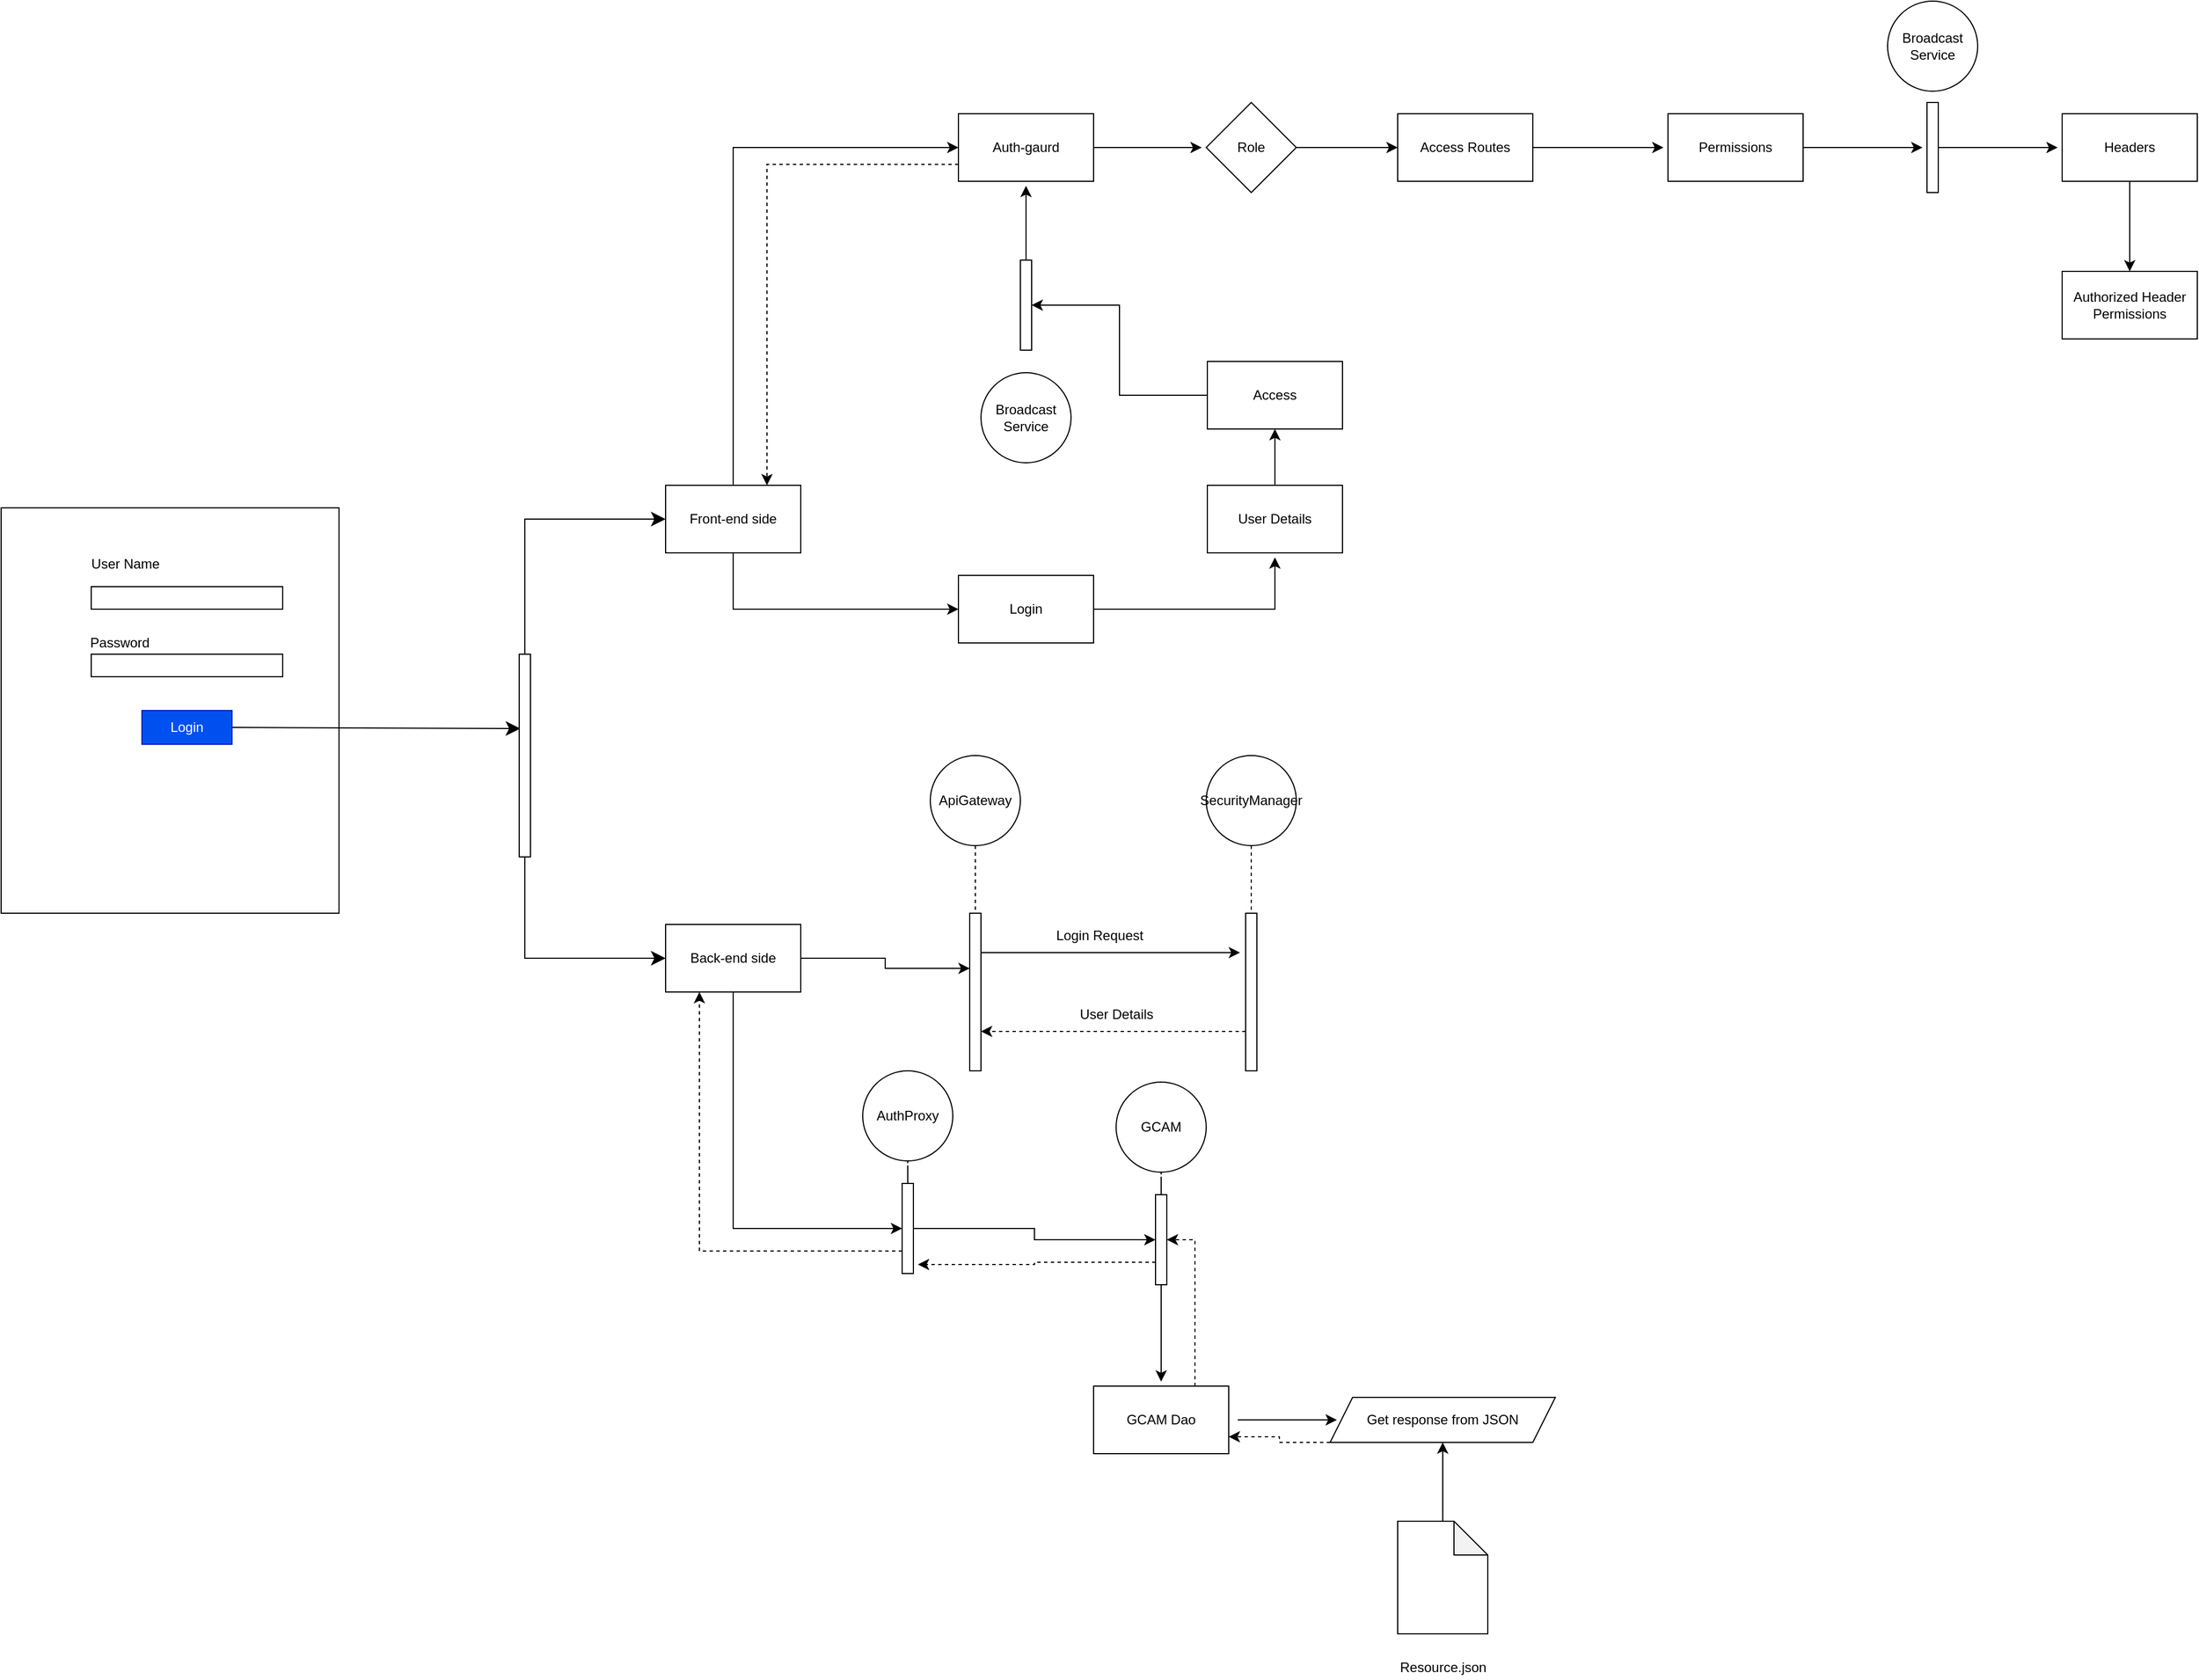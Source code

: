 <mxfile version="15.3.5" type="google"><diagram id="wHqHF0TDLFS2VEx2wu30" name="Page-1"><mxGraphModel dx="801" dy="1662" grid="1" gridSize="10" guides="1" tooltips="1" connect="1" arrows="1" fold="1" page="1" pageScale="1" pageWidth="827" pageHeight="1169" math="0" shadow="0"><root><mxCell id="0"/><mxCell id="1" parent="0"/><mxCell id="V2x0GZQJodoQjq0kGXN5-1" value="" style="rounded=0;whiteSpace=wrap;html=1;hachureGap=4;pointerEvents=0;" vertex="1" parent="1"><mxGeometry x="110" y="60" width="300" height="360" as="geometry"/></mxCell><mxCell id="V2x0GZQJodoQjq0kGXN5-2" value="" style="rounded=0;whiteSpace=wrap;html=1;hachureGap=4;pointerEvents=0;" vertex="1" parent="1"><mxGeometry x="190" y="130" width="170" height="20" as="geometry"/></mxCell><mxCell id="V2x0GZQJodoQjq0kGXN5-3" value="User Name" style="text;html=1;align=center;verticalAlign=middle;resizable=0;points=[];autosize=1;strokeColor=none;fillColor=none;" vertex="1" parent="1"><mxGeometry x="180" y="100" width="80" height="20" as="geometry"/></mxCell><mxCell id="V2x0GZQJodoQjq0kGXN5-4" value="" style="rounded=0;whiteSpace=wrap;html=1;hachureGap=4;pointerEvents=0;" vertex="1" parent="1"><mxGeometry x="190" y="190" width="170" height="20" as="geometry"/></mxCell><mxCell id="V2x0GZQJodoQjq0kGXN5-5" value="Password" style="text;html=1;align=center;verticalAlign=middle;resizable=0;points=[];autosize=1;strokeColor=none;fillColor=none;" vertex="1" parent="1"><mxGeometry x="180" y="170" width="70" height="20" as="geometry"/></mxCell><mxCell id="V2x0GZQJodoQjq0kGXN5-8" style="edgeStyle=none;curved=1;rounded=0;orthogonalLoop=1;jettySize=auto;html=1;exitX=1;exitY=0.5;exitDx=0;exitDy=0;entryX=0.367;entryY=0.9;entryDx=0;entryDy=0;entryPerimeter=0;endArrow=classic;startSize=14;endSize=10;sourcePerimeterSpacing=8;targetPerimeterSpacing=4;endFill=1;" edge="1" parent="1" source="V2x0GZQJodoQjq0kGXN5-6" target="V2x0GZQJodoQjq0kGXN5-7"><mxGeometry relative="1" as="geometry"/></mxCell><mxCell id="V2x0GZQJodoQjq0kGXN5-6" value="Login" style="rounded=0;whiteSpace=wrap;html=1;hachureGap=4;pointerEvents=0;fillColor=#0050ef;strokeColor=#001DBC;fontColor=#ffffff;" vertex="1" parent="1"><mxGeometry x="235" y="240" width="80" height="30" as="geometry"/></mxCell><mxCell id="V2x0GZQJodoQjq0kGXN5-10" style="edgeStyle=orthogonalEdgeStyle;rounded=0;orthogonalLoop=1;jettySize=auto;html=1;exitX=1;exitY=0.5;exitDx=0;exitDy=0;entryX=0;entryY=0.5;entryDx=0;entryDy=0;endArrow=classic;endFill=1;startSize=14;endSize=10;sourcePerimeterSpacing=8;targetPerimeterSpacing=4;" edge="1" parent="1" source="V2x0GZQJodoQjq0kGXN5-7" target="V2x0GZQJodoQjq0kGXN5-9"><mxGeometry relative="1" as="geometry"/></mxCell><mxCell id="V2x0GZQJodoQjq0kGXN5-12" style="edgeStyle=orthogonalEdgeStyle;rounded=0;orthogonalLoop=1;jettySize=auto;html=1;exitX=0;exitY=0.5;exitDx=0;exitDy=0;entryX=0;entryY=0.5;entryDx=0;entryDy=0;endArrow=classic;endFill=1;startSize=14;endSize=10;sourcePerimeterSpacing=8;targetPerimeterSpacing=4;" edge="1" parent="1" source="V2x0GZQJodoQjq0kGXN5-7" target="V2x0GZQJodoQjq0kGXN5-11"><mxGeometry relative="1" as="geometry"/></mxCell><mxCell id="V2x0GZQJodoQjq0kGXN5-7" value="" style="rounded=0;whiteSpace=wrap;html=1;hachureGap=4;pointerEvents=0;direction=south;" vertex="1" parent="1"><mxGeometry x="570" y="190" width="10" height="180" as="geometry"/></mxCell><mxCell id="V2x0GZQJodoQjq0kGXN5-42" style="edgeStyle=orthogonalEdgeStyle;rounded=0;orthogonalLoop=1;jettySize=auto;html=1;exitX=1;exitY=0.5;exitDx=0;exitDy=0;entryX=0.35;entryY=1;entryDx=0;entryDy=0;entryPerimeter=0;endArrow=classic;endFill=1;startSize=14;endSize=7;sourcePerimeterSpacing=8;targetPerimeterSpacing=4;" edge="1" parent="1" source="V2x0GZQJodoQjq0kGXN5-9" target="V2x0GZQJodoQjq0kGXN5-40"><mxGeometry relative="1" as="geometry"/></mxCell><mxCell id="V2x0GZQJodoQjq0kGXN5-57" style="edgeStyle=orthogonalEdgeStyle;rounded=0;orthogonalLoop=1;jettySize=auto;html=1;exitX=0.5;exitY=1;exitDx=0;exitDy=0;entryX=0.5;entryY=1;entryDx=0;entryDy=0;startArrow=none;startFill=0;endArrow=classic;endFill=1;startSize=14;endSize=7;sourcePerimeterSpacing=8;targetPerimeterSpacing=4;" edge="1" parent="1" source="V2x0GZQJodoQjq0kGXN5-9" target="V2x0GZQJodoQjq0kGXN5-53"><mxGeometry relative="1" as="geometry"/></mxCell><mxCell id="V2x0GZQJodoQjq0kGXN5-9" value="Back-end side" style="rounded=0;whiteSpace=wrap;html=1;hachureGap=4;pointerEvents=0;" vertex="1" parent="1"><mxGeometry x="700" y="430" width="120" height="60" as="geometry"/></mxCell><mxCell id="V2x0GZQJodoQjq0kGXN5-15" style="edgeStyle=orthogonalEdgeStyle;rounded=0;orthogonalLoop=1;jettySize=auto;html=1;exitX=0.5;exitY=1;exitDx=0;exitDy=0;entryX=0;entryY=0.5;entryDx=0;entryDy=0;endArrow=classic;endFill=1;startSize=14;endSize=7;sourcePerimeterSpacing=8;targetPerimeterSpacing=4;" edge="1" parent="1" source="V2x0GZQJodoQjq0kGXN5-11" target="V2x0GZQJodoQjq0kGXN5-14"><mxGeometry relative="1" as="geometry"/></mxCell><mxCell id="V2x0GZQJodoQjq0kGXN5-16" style="edgeStyle=orthogonalEdgeStyle;rounded=0;orthogonalLoop=1;jettySize=auto;html=1;exitX=0.5;exitY=0;exitDx=0;exitDy=0;entryX=0;entryY=0.5;entryDx=0;entryDy=0;endArrow=classic;endFill=1;startSize=14;endSize=7;sourcePerimeterSpacing=8;targetPerimeterSpacing=4;" edge="1" parent="1" source="V2x0GZQJodoQjq0kGXN5-11" target="V2x0GZQJodoQjq0kGXN5-13"><mxGeometry relative="1" as="geometry"/></mxCell><mxCell id="V2x0GZQJodoQjq0kGXN5-11" value="Front-end side" style="rounded=0;whiteSpace=wrap;html=1;hachureGap=4;pointerEvents=0;" vertex="1" parent="1"><mxGeometry x="700" y="40" width="120" height="60" as="geometry"/></mxCell><mxCell id="V2x0GZQJodoQjq0kGXN5-24" style="edgeStyle=orthogonalEdgeStyle;rounded=0;orthogonalLoop=1;jettySize=auto;html=1;exitX=1;exitY=0.5;exitDx=0;exitDy=0;endArrow=classic;endFill=1;startSize=14;endSize=7;sourcePerimeterSpacing=8;targetPerimeterSpacing=4;" edge="1" parent="1" source="V2x0GZQJodoQjq0kGXN5-13" target="V2x0GZQJodoQjq0kGXN5-23"><mxGeometry relative="1" as="geometry"/></mxCell><mxCell id="V2x0GZQJodoQjq0kGXN5-75" style="edgeStyle=orthogonalEdgeStyle;rounded=0;orthogonalLoop=1;jettySize=auto;html=1;exitX=0;exitY=0.75;exitDx=0;exitDy=0;entryX=0.75;entryY=0;entryDx=0;entryDy=0;dashed=1;startArrow=none;startFill=0;endArrow=classic;endFill=1;startSize=14;endSize=7;sourcePerimeterSpacing=8;targetPerimeterSpacing=4;" edge="1" parent="1" source="V2x0GZQJodoQjq0kGXN5-13" target="V2x0GZQJodoQjq0kGXN5-11"><mxGeometry relative="1" as="geometry"/></mxCell><mxCell id="V2x0GZQJodoQjq0kGXN5-13" value="Auth-gaurd" style="rounded=0;whiteSpace=wrap;html=1;hachureGap=4;pointerEvents=0;" vertex="1" parent="1"><mxGeometry x="960" y="-290" width="120" height="60" as="geometry"/></mxCell><mxCell id="V2x0GZQJodoQjq0kGXN5-18" style="edgeStyle=orthogonalEdgeStyle;rounded=0;orthogonalLoop=1;jettySize=auto;html=1;exitX=1;exitY=0.5;exitDx=0;exitDy=0;endArrow=classic;endFill=1;startSize=14;endSize=7;sourcePerimeterSpacing=8;targetPerimeterSpacing=4;" edge="1" parent="1" source="V2x0GZQJodoQjq0kGXN5-14" target="V2x0GZQJodoQjq0kGXN5-17"><mxGeometry relative="1" as="geometry"/></mxCell><mxCell id="V2x0GZQJodoQjq0kGXN5-14" value="Login" style="rounded=0;whiteSpace=wrap;html=1;hachureGap=4;pointerEvents=0;" vertex="1" parent="1"><mxGeometry x="960" y="120" width="120" height="60" as="geometry"/></mxCell><mxCell id="V2x0GZQJodoQjq0kGXN5-19" style="edgeStyle=orthogonalEdgeStyle;rounded=0;orthogonalLoop=1;jettySize=auto;html=1;exitX=0.5;exitY=0;exitDx=0;exitDy=0;endArrow=classic;endFill=1;startSize=14;endSize=7;sourcePerimeterSpacing=8;targetPerimeterSpacing=4;" edge="1" parent="1" source="V2x0GZQJodoQjq0kGXN5-17"><mxGeometry relative="1" as="geometry"><mxPoint x="1241" y="-10" as="targetPoint"/></mxGeometry></mxCell><mxCell id="V2x0GZQJodoQjq0kGXN5-17" value="User Details" style="rounded=0;whiteSpace=wrap;html=1;hachureGap=4;pointerEvents=0;" vertex="1" parent="1"><mxGeometry x="1181" y="40" width="120" height="60" as="geometry"/></mxCell><mxCell id="V2x0GZQJodoQjq0kGXN5-38" style="edgeStyle=orthogonalEdgeStyle;rounded=0;orthogonalLoop=1;jettySize=auto;html=1;exitX=0;exitY=0.5;exitDx=0;exitDy=0;entryX=0.5;entryY=0;entryDx=0;entryDy=0;endArrow=classic;endFill=1;startSize=14;endSize=7;sourcePerimeterSpacing=8;targetPerimeterSpacing=4;" edge="1" parent="1" source="V2x0GZQJodoQjq0kGXN5-20" target="V2x0GZQJodoQjq0kGXN5-37"><mxGeometry relative="1" as="geometry"/></mxCell><mxCell id="V2x0GZQJodoQjq0kGXN5-20" value="Access" style="rounded=0;whiteSpace=wrap;html=1;hachureGap=4;pointerEvents=0;" vertex="1" parent="1"><mxGeometry x="1181" y="-70" width="120" height="60" as="geometry"/></mxCell><mxCell id="V2x0GZQJodoQjq0kGXN5-26" style="edgeStyle=orthogonalEdgeStyle;rounded=0;orthogonalLoop=1;jettySize=auto;html=1;exitX=1;exitY=0.5;exitDx=0;exitDy=0;entryX=0;entryY=0.5;entryDx=0;entryDy=0;endArrow=classic;endFill=1;startSize=14;endSize=7;sourcePerimeterSpacing=8;targetPerimeterSpacing=4;" edge="1" parent="1" source="V2x0GZQJodoQjq0kGXN5-23" target="V2x0GZQJodoQjq0kGXN5-25"><mxGeometry relative="1" as="geometry"/></mxCell><mxCell id="V2x0GZQJodoQjq0kGXN5-23" value="Role" style="rhombus;whiteSpace=wrap;html=1;hachureGap=4;pointerEvents=0;" vertex="1" parent="1"><mxGeometry x="1180" y="-300" width="80" height="80" as="geometry"/></mxCell><mxCell id="V2x0GZQJodoQjq0kGXN5-28" style="edgeStyle=orthogonalEdgeStyle;rounded=0;orthogonalLoop=1;jettySize=auto;html=1;exitX=1;exitY=0.5;exitDx=0;exitDy=0;endArrow=classic;endFill=1;startSize=14;endSize=7;sourcePerimeterSpacing=8;targetPerimeterSpacing=4;" edge="1" parent="1" source="V2x0GZQJodoQjq0kGXN5-25" target="V2x0GZQJodoQjq0kGXN5-27"><mxGeometry relative="1" as="geometry"/></mxCell><mxCell id="V2x0GZQJodoQjq0kGXN5-25" value="Access Routes" style="rounded=0;whiteSpace=wrap;html=1;hachureGap=4;pointerEvents=0;" vertex="1" parent="1"><mxGeometry x="1350" y="-290" width="120" height="60" as="geometry"/></mxCell><mxCell id="V2x0GZQJodoQjq0kGXN5-30" style="edgeStyle=orthogonalEdgeStyle;rounded=0;orthogonalLoop=1;jettySize=auto;html=1;exitX=1;exitY=0.5;exitDx=0;exitDy=0;endArrow=classic;endFill=1;startSize=14;endSize=7;sourcePerimeterSpacing=8;targetPerimeterSpacing=4;" edge="1" parent="1" source="V2x0GZQJodoQjq0kGXN5-27" target="V2x0GZQJodoQjq0kGXN5-29"><mxGeometry relative="1" as="geometry"/></mxCell><mxCell id="V2x0GZQJodoQjq0kGXN5-27" value="Permissions" style="rounded=0;whiteSpace=wrap;html=1;hachureGap=4;pointerEvents=0;" vertex="1" parent="1"><mxGeometry x="1590" y="-290" width="120" height="60" as="geometry"/></mxCell><mxCell id="V2x0GZQJodoQjq0kGXN5-32" style="edgeStyle=orthogonalEdgeStyle;rounded=0;orthogonalLoop=1;jettySize=auto;html=1;exitX=0.5;exitY=0;exitDx=0;exitDy=0;endArrow=classic;endFill=1;startSize=14;endSize=7;sourcePerimeterSpacing=8;targetPerimeterSpacing=4;" edge="1" parent="1" source="V2x0GZQJodoQjq0kGXN5-29" target="V2x0GZQJodoQjq0kGXN5-31"><mxGeometry relative="1" as="geometry"/></mxCell><mxCell id="V2x0GZQJodoQjq0kGXN5-29" value="" style="rounded=0;whiteSpace=wrap;html=1;hachureGap=4;pointerEvents=0;direction=south;" vertex="1" parent="1"><mxGeometry x="1820" y="-300" width="10" height="80" as="geometry"/></mxCell><mxCell id="V2x0GZQJodoQjq0kGXN5-34" style="edgeStyle=orthogonalEdgeStyle;rounded=0;orthogonalLoop=1;jettySize=auto;html=1;exitX=0.5;exitY=1;exitDx=0;exitDy=0;entryX=0.5;entryY=0;entryDx=0;entryDy=0;endArrow=classic;endFill=1;startSize=14;endSize=7;sourcePerimeterSpacing=8;targetPerimeterSpacing=4;" edge="1" parent="1" source="V2x0GZQJodoQjq0kGXN5-31" target="V2x0GZQJodoQjq0kGXN5-33"><mxGeometry relative="1" as="geometry"/></mxCell><mxCell id="V2x0GZQJodoQjq0kGXN5-31" value="Headers" style="rounded=0;whiteSpace=wrap;html=1;hachureGap=4;pointerEvents=0;" vertex="1" parent="1"><mxGeometry x="1940" y="-290" width="120" height="60" as="geometry"/></mxCell><mxCell id="V2x0GZQJodoQjq0kGXN5-33" value="Authorized Header Permissions" style="rounded=0;whiteSpace=wrap;html=1;hachureGap=4;pointerEvents=0;" vertex="1" parent="1"><mxGeometry x="1940" y="-150" width="120" height="60" as="geometry"/></mxCell><mxCell id="V2x0GZQJodoQjq0kGXN5-35" value="Broadcast Service" style="ellipse;whiteSpace=wrap;html=1;aspect=fixed;hachureGap=4;pointerEvents=0;" vertex="1" parent="1"><mxGeometry x="1785" y="-390" width="80" height="80" as="geometry"/></mxCell><mxCell id="V2x0GZQJodoQjq0kGXN5-36" value="Broadcast Service" style="ellipse;whiteSpace=wrap;html=1;aspect=fixed;hachureGap=4;pointerEvents=0;" vertex="1" parent="1"><mxGeometry x="980" y="-60" width="80" height="80" as="geometry"/></mxCell><mxCell id="V2x0GZQJodoQjq0kGXN5-39" style="edgeStyle=orthogonalEdgeStyle;rounded=0;orthogonalLoop=1;jettySize=auto;html=1;exitX=0;exitY=0.5;exitDx=0;exitDy=0;endArrow=classic;endFill=1;startSize=14;endSize=7;sourcePerimeterSpacing=8;targetPerimeterSpacing=4;" edge="1" parent="1" source="V2x0GZQJodoQjq0kGXN5-37" target="V2x0GZQJodoQjq0kGXN5-13"><mxGeometry relative="1" as="geometry"/></mxCell><mxCell id="V2x0GZQJodoQjq0kGXN5-37" value="" style="rounded=0;whiteSpace=wrap;html=1;hachureGap=4;pointerEvents=0;direction=south;" vertex="1" parent="1"><mxGeometry x="1015" y="-160" width="10" height="80" as="geometry"/></mxCell><mxCell id="V2x0GZQJodoQjq0kGXN5-49" style="edgeStyle=orthogonalEdgeStyle;rounded=0;orthogonalLoop=1;jettySize=auto;html=1;exitX=0.25;exitY=0;exitDx=0;exitDy=0;endArrow=classic;endFill=1;startSize=14;endSize=7;sourcePerimeterSpacing=8;targetPerimeterSpacing=4;" edge="1" parent="1" source="V2x0GZQJodoQjq0kGXN5-40"><mxGeometry relative="1" as="geometry"><mxPoint x="1210" y="455" as="targetPoint"/></mxGeometry></mxCell><mxCell id="V2x0GZQJodoQjq0kGXN5-40" value="" style="rounded=0;whiteSpace=wrap;html=1;hachureGap=4;pointerEvents=0;direction=south;" vertex="1" parent="1"><mxGeometry x="970" y="420" width="10" height="140" as="geometry"/></mxCell><mxCell id="V2x0GZQJodoQjq0kGXN5-43" style="edgeStyle=orthogonalEdgeStyle;rounded=0;orthogonalLoop=1;jettySize=auto;html=1;exitX=0.5;exitY=1;exitDx=0;exitDy=0;entryX=0;entryY=0.5;entryDx=0;entryDy=0;endArrow=none;endFill=0;startSize=14;endSize=7;sourcePerimeterSpacing=8;targetPerimeterSpacing=4;dashed=1;" edge="1" parent="1" source="V2x0GZQJodoQjq0kGXN5-41" target="V2x0GZQJodoQjq0kGXN5-40"><mxGeometry relative="1" as="geometry"/></mxCell><mxCell id="V2x0GZQJodoQjq0kGXN5-41" value="ApiGateway" style="ellipse;whiteSpace=wrap;html=1;aspect=fixed;hachureGap=4;pointerEvents=0;" vertex="1" parent="1"><mxGeometry x="935" y="280" width="80" height="80" as="geometry"/></mxCell><mxCell id="V2x0GZQJodoQjq0kGXN5-50" style="edgeStyle=orthogonalEdgeStyle;rounded=0;orthogonalLoop=1;jettySize=auto;html=1;exitX=0.75;exitY=1;exitDx=0;exitDy=0;entryX=0.75;entryY=0;entryDx=0;entryDy=0;dashed=1;endArrow=classic;endFill=1;startSize=14;endSize=7;sourcePerimeterSpacing=8;targetPerimeterSpacing=4;startArrow=none;startFill=0;" edge="1" parent="1" source="V2x0GZQJodoQjq0kGXN5-45" target="V2x0GZQJodoQjq0kGXN5-40"><mxGeometry relative="1" as="geometry"/></mxCell><mxCell id="V2x0GZQJodoQjq0kGXN5-45" value="" style="rounded=0;whiteSpace=wrap;html=1;hachureGap=4;pointerEvents=0;direction=south;" vertex="1" parent="1"><mxGeometry x="1215" y="420" width="10" height="140" as="geometry"/></mxCell><mxCell id="V2x0GZQJodoQjq0kGXN5-46" style="edgeStyle=orthogonalEdgeStyle;rounded=0;orthogonalLoop=1;jettySize=auto;html=1;exitX=0.5;exitY=1;exitDx=0;exitDy=0;entryX=0;entryY=0.5;entryDx=0;entryDy=0;endArrow=none;endFill=0;startSize=14;endSize=7;sourcePerimeterSpacing=8;targetPerimeterSpacing=4;dashed=1;" edge="1" parent="1" source="V2x0GZQJodoQjq0kGXN5-47" target="V2x0GZQJodoQjq0kGXN5-45"><mxGeometry relative="1" as="geometry"/></mxCell><mxCell id="V2x0GZQJodoQjq0kGXN5-47" value="SecurityManager" style="ellipse;whiteSpace=wrap;html=1;aspect=fixed;hachureGap=4;pointerEvents=0;" vertex="1" parent="1"><mxGeometry x="1180" y="280" width="80" height="80" as="geometry"/></mxCell><mxCell id="V2x0GZQJodoQjq0kGXN5-51" value="User Details" style="text;html=1;align=center;verticalAlign=middle;resizable=0;points=[];autosize=1;strokeColor=none;fillColor=none;" vertex="1" parent="1"><mxGeometry x="1060" y="500" width="80" height="20" as="geometry"/></mxCell><mxCell id="V2x0GZQJodoQjq0kGXN5-52" value="Login Request" style="text;html=1;align=center;verticalAlign=middle;resizable=0;points=[];autosize=1;strokeColor=none;fillColor=none;" vertex="1" parent="1"><mxGeometry x="1040" y="430" width="90" height="20" as="geometry"/></mxCell><mxCell id="V2x0GZQJodoQjq0kGXN5-61" style="edgeStyle=orthogonalEdgeStyle;rounded=0;orthogonalLoop=1;jettySize=auto;html=1;exitX=0.5;exitY=0;exitDx=0;exitDy=0;entryX=0.5;entryY=1;entryDx=0;entryDy=0;startArrow=none;startFill=0;endArrow=classic;endFill=1;startSize=14;endSize=7;sourcePerimeterSpacing=8;targetPerimeterSpacing=4;" edge="1" parent="1" source="V2x0GZQJodoQjq0kGXN5-53" target="V2x0GZQJodoQjq0kGXN5-58"><mxGeometry relative="1" as="geometry"/></mxCell><mxCell id="V2x0GZQJodoQjq0kGXN5-74" style="edgeStyle=orthogonalEdgeStyle;rounded=0;orthogonalLoop=1;jettySize=auto;html=1;exitX=0.75;exitY=1;exitDx=0;exitDy=0;entryX=0.25;entryY=1;entryDx=0;entryDy=0;dashed=1;startArrow=none;startFill=0;endArrow=classic;endFill=1;startSize=14;endSize=7;sourcePerimeterSpacing=8;targetPerimeterSpacing=4;" edge="1" parent="1" source="V2x0GZQJodoQjq0kGXN5-53" target="V2x0GZQJodoQjq0kGXN5-9"><mxGeometry relative="1" as="geometry"/></mxCell><mxCell id="V2x0GZQJodoQjq0kGXN5-53" value="" style="rounded=0;whiteSpace=wrap;html=1;hachureGap=4;pointerEvents=0;direction=south;" vertex="1" parent="1"><mxGeometry x="910" y="660" width="10" height="80" as="geometry"/></mxCell><mxCell id="V2x0GZQJodoQjq0kGXN5-56" value="" style="edgeStyle=orthogonalEdgeStyle;rounded=0;orthogonalLoop=1;jettySize=auto;html=1;startArrow=none;startFill=0;endArrow=none;endFill=0;startSize=14;endSize=7;sourcePerimeterSpacing=8;targetPerimeterSpacing=4;dashed=1;" edge="1" parent="1" source="V2x0GZQJodoQjq0kGXN5-55" target="V2x0GZQJodoQjq0kGXN5-53"><mxGeometry relative="1" as="geometry"/></mxCell><mxCell id="V2x0GZQJodoQjq0kGXN5-55" value="AuthProxy" style="ellipse;whiteSpace=wrap;html=1;aspect=fixed;hachureGap=4;pointerEvents=0;" vertex="1" parent="1"><mxGeometry x="875" y="560" width="80" height="80" as="geometry"/></mxCell><mxCell id="V2x0GZQJodoQjq0kGXN5-64" style="edgeStyle=orthogonalEdgeStyle;rounded=0;orthogonalLoop=1;jettySize=auto;html=1;exitX=1;exitY=0.5;exitDx=0;exitDy=0;startArrow=none;startFill=0;endArrow=classic;endFill=1;startSize=14;endSize=7;sourcePerimeterSpacing=8;targetPerimeterSpacing=4;" edge="1" parent="1" source="V2x0GZQJodoQjq0kGXN5-58" target="V2x0GZQJodoQjq0kGXN5-62"><mxGeometry relative="1" as="geometry"/></mxCell><mxCell id="V2x0GZQJodoQjq0kGXN5-71" style="edgeStyle=orthogonalEdgeStyle;rounded=0;orthogonalLoop=1;jettySize=auto;html=1;exitX=0.75;exitY=1;exitDx=0;exitDy=0;entryX=0.9;entryY=-0.4;entryDx=0;entryDy=0;entryPerimeter=0;startArrow=none;startFill=0;endArrow=classic;endFill=1;startSize=14;endSize=7;sourcePerimeterSpacing=8;targetPerimeterSpacing=4;dashed=1;" edge="1" parent="1" source="V2x0GZQJodoQjq0kGXN5-58" target="V2x0GZQJodoQjq0kGXN5-53"><mxGeometry relative="1" as="geometry"/></mxCell><mxCell id="V2x0GZQJodoQjq0kGXN5-58" value="" style="rounded=0;whiteSpace=wrap;html=1;hachureGap=4;pointerEvents=0;direction=south;" vertex="1" parent="1"><mxGeometry x="1135" y="670" width="10" height="80" as="geometry"/></mxCell><mxCell id="V2x0GZQJodoQjq0kGXN5-59" value="" style="edgeStyle=orthogonalEdgeStyle;rounded=0;orthogonalLoop=1;jettySize=auto;html=1;startArrow=none;startFill=0;endArrow=none;endFill=0;startSize=14;endSize=7;sourcePerimeterSpacing=8;targetPerimeterSpacing=4;dashed=1;" edge="1" parent="1" source="V2x0GZQJodoQjq0kGXN5-60" target="V2x0GZQJodoQjq0kGXN5-58"><mxGeometry relative="1" as="geometry"/></mxCell><mxCell id="V2x0GZQJodoQjq0kGXN5-60" value="GCAM" style="ellipse;whiteSpace=wrap;html=1;aspect=fixed;hachureGap=4;pointerEvents=0;" vertex="1" parent="1"><mxGeometry x="1100" y="570" width="80" height="80" as="geometry"/></mxCell><mxCell id="V2x0GZQJodoQjq0kGXN5-67" value="" style="edgeStyle=orthogonalEdgeStyle;rounded=0;orthogonalLoop=1;jettySize=auto;html=1;startArrow=none;startFill=0;endArrow=classic;endFill=1;startSize=14;endSize=7;sourcePerimeterSpacing=8;targetPerimeterSpacing=4;" edge="1" parent="1" source="V2x0GZQJodoQjq0kGXN5-62" target="V2x0GZQJodoQjq0kGXN5-66"><mxGeometry relative="1" as="geometry"/></mxCell><mxCell id="V2x0GZQJodoQjq0kGXN5-73" style="edgeStyle=orthogonalEdgeStyle;rounded=0;orthogonalLoop=1;jettySize=auto;html=1;exitX=0.75;exitY=0;exitDx=0;exitDy=0;entryX=0.5;entryY=0;entryDx=0;entryDy=0;dashed=1;startArrow=none;startFill=0;endArrow=classic;endFill=1;startSize=14;endSize=7;sourcePerimeterSpacing=8;targetPerimeterSpacing=4;" edge="1" parent="1" source="V2x0GZQJodoQjq0kGXN5-62" target="V2x0GZQJodoQjq0kGXN5-58"><mxGeometry relative="1" as="geometry"/></mxCell><mxCell id="V2x0GZQJodoQjq0kGXN5-62" value="GCAM Dao" style="rounded=0;whiteSpace=wrap;html=1;hachureGap=4;pointerEvents=0;" vertex="1" parent="1"><mxGeometry x="1080" y="840" width="120" height="60" as="geometry"/></mxCell><mxCell id="V2x0GZQJodoQjq0kGXN5-72" style="edgeStyle=orthogonalEdgeStyle;rounded=0;orthogonalLoop=1;jettySize=auto;html=1;exitX=0;exitY=1;exitDx=0;exitDy=0;entryX=1;entryY=0.75;entryDx=0;entryDy=0;dashed=1;startArrow=none;startFill=0;endArrow=classic;endFill=1;startSize=14;endSize=7;sourcePerimeterSpacing=8;targetPerimeterSpacing=4;" edge="1" parent="1" source="V2x0GZQJodoQjq0kGXN5-66" target="V2x0GZQJodoQjq0kGXN5-62"><mxGeometry relative="1" as="geometry"><Array as="points"><mxPoint x="1245" y="890"/><mxPoint x="1245" y="885"/></Array></mxGeometry></mxCell><mxCell id="V2x0GZQJodoQjq0kGXN5-66" value="Get response from JSON" style="shape=parallelogram;perimeter=parallelogramPerimeter;whiteSpace=wrap;html=1;fixedSize=1;hachureGap=4;pointerEvents=0;" vertex="1" parent="1"><mxGeometry x="1290" y="850" width="200" height="40" as="geometry"/></mxCell><mxCell id="V2x0GZQJodoQjq0kGXN5-70" style="edgeStyle=orthogonalEdgeStyle;rounded=0;orthogonalLoop=1;jettySize=auto;html=1;exitX=0.5;exitY=0;exitDx=0;exitDy=0;exitPerimeter=0;entryX=0.5;entryY=1;entryDx=0;entryDy=0;startArrow=none;startFill=0;endArrow=classic;endFill=1;startSize=14;endSize=7;sourcePerimeterSpacing=8;targetPerimeterSpacing=4;" edge="1" parent="1" source="V2x0GZQJodoQjq0kGXN5-68" target="V2x0GZQJodoQjq0kGXN5-66"><mxGeometry relative="1" as="geometry"/></mxCell><mxCell id="V2x0GZQJodoQjq0kGXN5-68" value="" style="shape=note;whiteSpace=wrap;html=1;backgroundOutline=1;darkOpacity=0.05;hachureGap=4;pointerEvents=0;" vertex="1" parent="1"><mxGeometry x="1350" y="960" width="80" height="100" as="geometry"/></mxCell><mxCell id="V2x0GZQJodoQjq0kGXN5-69" value="Resource.json" style="text;html=1;align=center;verticalAlign=middle;resizable=0;points=[];autosize=1;strokeColor=none;fillColor=none;" vertex="1" parent="1"><mxGeometry x="1345" y="1080" width="90" height="20" as="geometry"/></mxCell></root></mxGraphModel></diagram></mxfile>